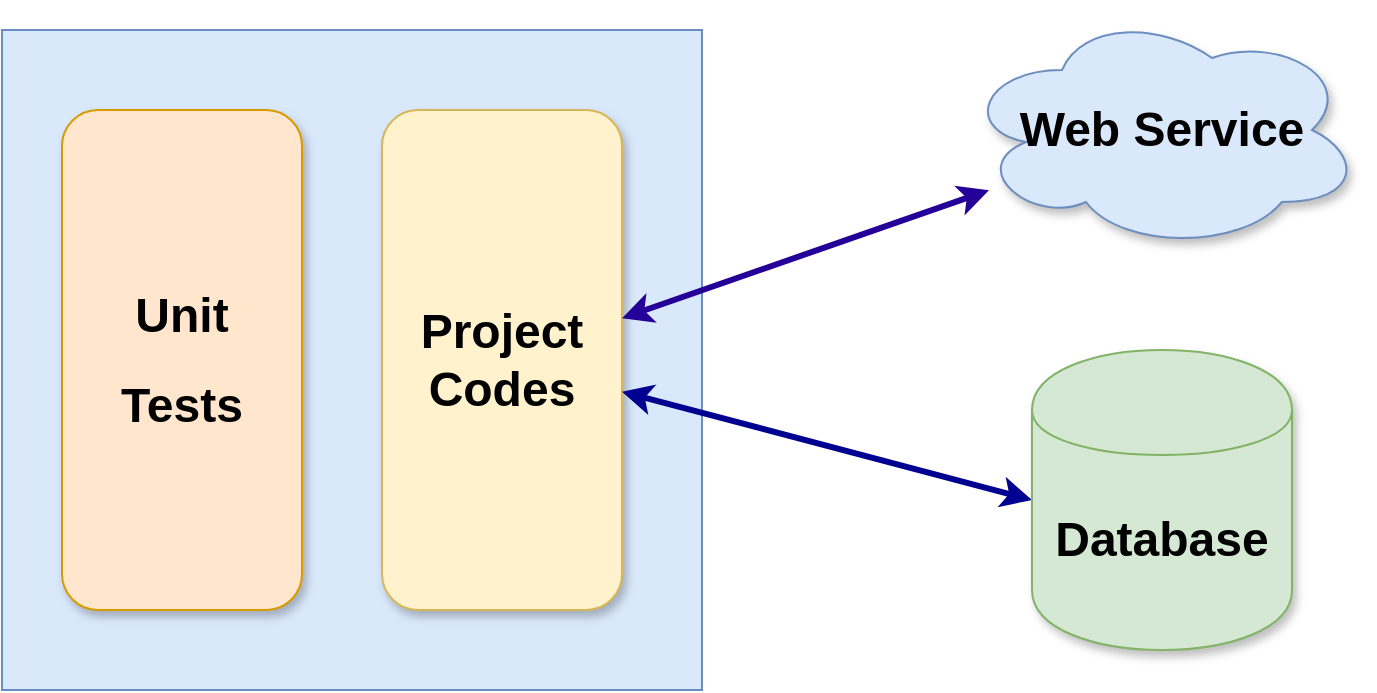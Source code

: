 <mxfile version="13.0.1" type="device"><diagram id="1D7T1xXlECsHNbYVftEV" name="Page-1"><mxGraphModel dx="1426" dy="794" grid="1" gridSize="10" guides="1" tooltips="1" connect="1" arrows="1" fold="1" page="1" pageScale="1" pageWidth="850" pageHeight="1100" math="0" shadow="0"><root><mxCell id="0"/><mxCell id="1" parent="0"/><mxCell id="--UcbUGgUzKi8MVcwghR-1" value="" style="rounded=0;whiteSpace=wrap;html=1;fillColor=#dae8fc;strokeColor=#6c8ebf;" vertex="1" parent="1"><mxGeometry x="90" y="210" width="350" height="330" as="geometry"/></mxCell><mxCell id="--UcbUGgUzKi8MVcwghR-2" value="&lt;h1&gt;Unit&lt;/h1&gt;&lt;h1&gt;Tests&lt;/h1&gt;" style="rounded=1;whiteSpace=wrap;html=1;fillColor=#ffe6cc;strokeColor=#d79b00;shadow=1;comic=0;" vertex="1" parent="1"><mxGeometry x="120" y="250" width="120" height="250" as="geometry"/></mxCell><mxCell id="--UcbUGgUzKi8MVcwghR-3" value="&lt;h1&gt;Project&lt;br&gt;Codes&lt;/h1&gt;" style="rounded=1;whiteSpace=wrap;html=1;fillColor=#fff2cc;strokeColor=#d6b656;shadow=1;" vertex="1" parent="1"><mxGeometry x="280" y="250" width="120" height="250" as="geometry"/></mxCell><mxCell id="--UcbUGgUzKi8MVcwghR-8" style="edgeStyle=none;rounded=0;orthogonalLoop=1;jettySize=auto;html=1;startArrow=classic;startFill=1;strokeColor=#000091;strokeWidth=3;exitX=0;exitY=0.5;exitDx=0;exitDy=0;" edge="1" parent="1" source="--UcbUGgUzKi8MVcwghR-5" target="--UcbUGgUzKi8MVcwghR-3"><mxGeometry relative="1" as="geometry"/></mxCell><mxCell id="--UcbUGgUzKi8MVcwghR-5" value="&lt;h1&gt;Database&lt;/h1&gt;" style="shape=cylinder;whiteSpace=wrap;html=1;boundedLbl=1;backgroundOutline=1;shadow=1;comic=0;fillColor=#d5e8d4;strokeColor=#82b366;" vertex="1" parent="1"><mxGeometry x="605" y="370" width="130" height="150" as="geometry"/></mxCell><mxCell id="--UcbUGgUzKi8MVcwghR-7" style="rounded=0;orthogonalLoop=1;jettySize=auto;html=1;startArrow=classic;startFill=1;strokeWidth=3;strokeColor=#240099;" edge="1" parent="1" source="--UcbUGgUzKi8MVcwghR-6" target="--UcbUGgUzKi8MVcwghR-3"><mxGeometry relative="1" as="geometry"/></mxCell><mxCell id="--UcbUGgUzKi8MVcwghR-6" value="&lt;h1&gt;Web Service&lt;/h1&gt;" style="ellipse;shape=cloud;whiteSpace=wrap;html=1;shadow=1;comic=0;fillColor=#dae8fc;strokeColor=#6c8ebf;" vertex="1" parent="1"><mxGeometry x="570" y="200" width="200" height="120" as="geometry"/></mxCell></root></mxGraphModel></diagram></mxfile>